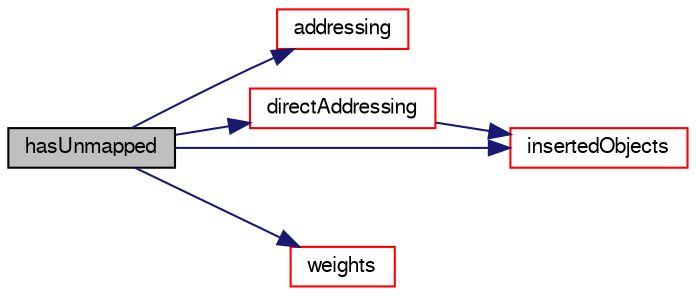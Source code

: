 digraph "hasUnmapped"
{
  bgcolor="transparent";
  edge [fontname="FreeSans",fontsize="10",labelfontname="FreeSans",labelfontsize="10"];
  node [fontname="FreeSans",fontsize="10",shape=record];
  rankdir="LR";
  Node72 [label="hasUnmapped",height=0.2,width=0.4,color="black", fillcolor="grey75", style="filled", fontcolor="black"];
  Node72 -> Node73 [color="midnightblue",fontsize="10",style="solid",fontname="FreeSans"];
  Node73 [label="addressing",height=0.2,width=0.4,color="red",URL="$a27346.html#a1f1e6ad48f2307dde714ff636a674255",tooltip="Return interpolated addressing. "];
  Node72 -> Node118 [color="midnightblue",fontsize="10",style="solid",fontname="FreeSans"];
  Node118 [label="directAddressing",height=0.2,width=0.4,color="red",URL="$a27346.html#a2effcb6338f9af42bdeb26164f0fa3f7",tooltip="Return direct addressing. "];
  Node118 -> Node119 [color="midnightblue",fontsize="10",style="solid",fontname="FreeSans"];
  Node119 [label="insertedObjects",height=0.2,width=0.4,color="red",URL="$a27346.html#acdbb80a9d9daff09e7145118b9a90b80",tooltip="Are there any inserted cells. "];
  Node72 -> Node119 [color="midnightblue",fontsize="10",style="solid",fontname="FreeSans"];
  Node72 -> Node122 [color="midnightblue",fontsize="10",style="solid",fontname="FreeSans"];
  Node122 [label="weights",height=0.2,width=0.4,color="red",URL="$a27346.html#a1fd4a2f64cac43657951dfb728c9b1db",tooltip="Return interpolaion weights. "];
}
